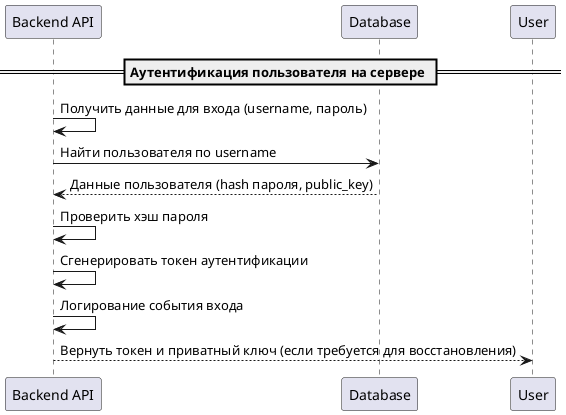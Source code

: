 @startuml
participant "Backend API" as API
participant "Database" as DB

== Аутентификация пользователя на сервере ==
API -> API: Получить данные для входа (username, пароль)
API -> DB: Найти пользователя по username
DB --> API: Данные пользователя (hash пароля, public_key)
API -> API: Проверить хэш пароля
API -> API: Сгенерировать токен аутентификации
API -> API: Логирование события входа
API --> User: Вернуть токен и приватный ключ (если требуется для восстановления)
@enduml
